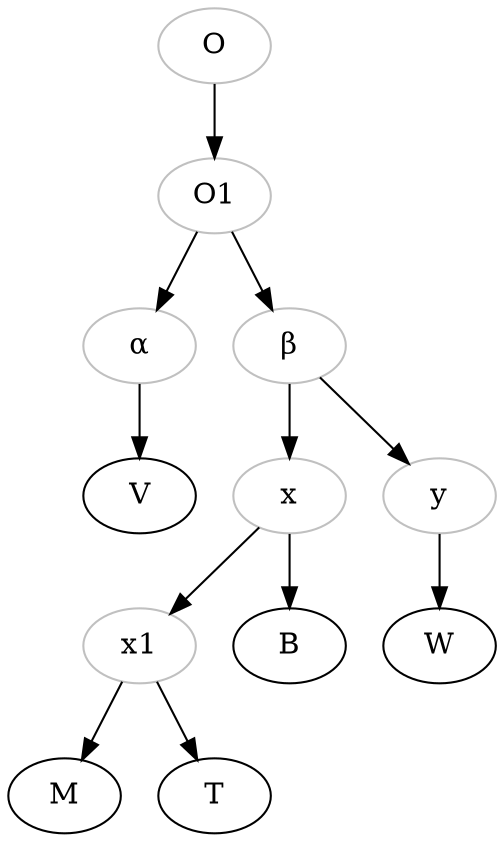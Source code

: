 digraph {
O[color="grey"];
O1[color="grey"];  
alpha[label="α", color="grey"];
beta[label="β", color="grey"];
x[color="grey"];
x1[color="grey"];
y[color="grey"];


O->O1;
O1->alpha;
alpha->V;
O1->beta;
beta->x;
x->B;
x->x1;
x1->M;
x1->T;
beta->y;
y->W;

}

